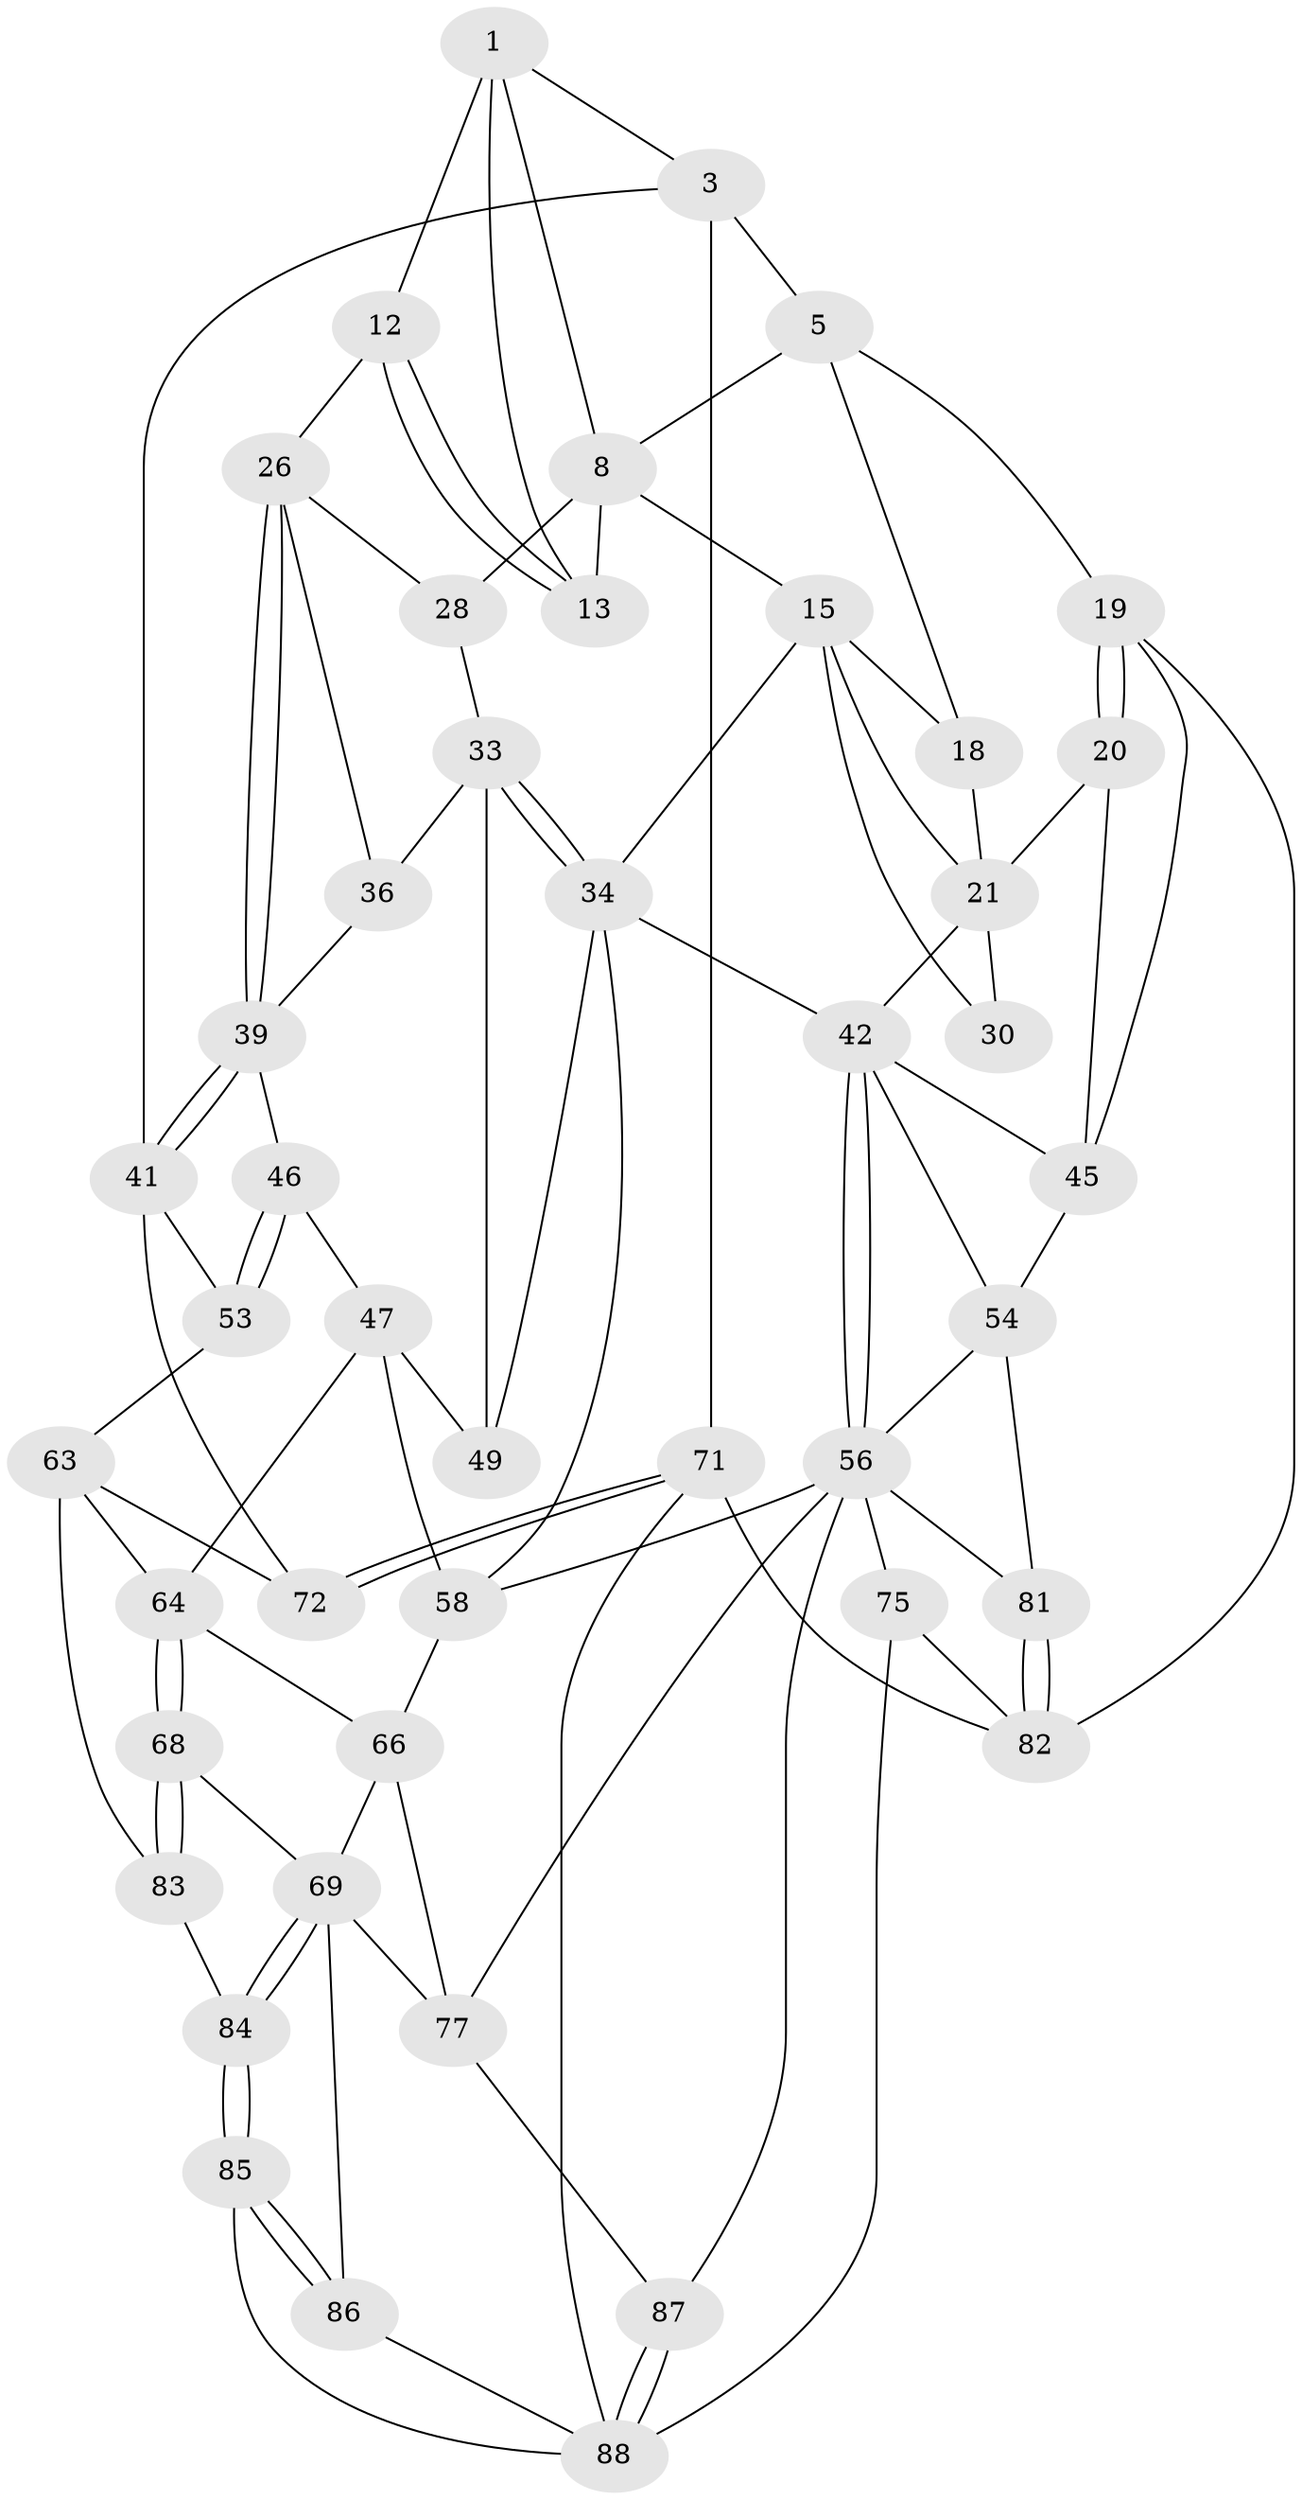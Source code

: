 // original degree distribution, {3: 0.02197802197802198, 6: 0.23076923076923078, 5: 0.4835164835164835, 4: 0.26373626373626374}
// Generated by graph-tools (version 1.1) at 2025/21/03/04/25 18:21:28]
// undirected, 45 vertices, 100 edges
graph export_dot {
graph [start="1"]
  node [color=gray90,style=filled];
  1 [pos="+0.8334347977828357+0",super="+6+2"];
  3 [pos="+1+0.1887445593006509",super="+4"];
  5 [pos="+0.8304597182343293+0",super="+11"];
  8 [pos="+0.7088117218938491+0.11982780961086112",super="+25+9"];
  12 [pos="+1+0.19998477183484317"];
  13 [pos="+0.8995088526568529+0.11650290907038123",super="+23"];
  15 [pos="+0.47060419489253336+0.1364590515744968",super="+31+16"];
  18 [pos="+0.2770611062459602+0"];
  19 [pos="+0+0.17642054149259503"];
  20 [pos="+0+0.18997523986964435"];
  21 [pos="+0+0.18734754212084867",super="+38+22"];
  26 [pos="+0.9393852373726506+0.29874828683628646",super="+27"];
  28 [pos="+0.7891162538938712+0.23172016196318168",super="+32"];
  30 [pos="+0.22139953372893667+0.3094580187207526"];
  33 [pos="+0.5514980172849591+0.37013626090466967",super="+37"];
  34 [pos="+0.5043672439200602+0.4023097304152514",super="+51+35"];
  36 [pos="+0.7488795999441341+0.37772897088562013"];
  39 [pos="+0.9018214889511146+0.4303064756668645",super="+40"];
  41 [pos="+1+0.4688841035767842",super="+52"];
  42 [pos="+0.3468400550651304+0.44958227446709326",super="+43"];
  45 [pos="+0.08155635094522257+0.4308528632209674",super="+50"];
  46 [pos="+0.8695838348916963+0.5290510983652288"];
  47 [pos="+0.7829581169630433+0.5426756388975793",super="+48+62"];
  49 [pos="+0.7211839441867951+0.48852741426675683"];
  53 [pos="+0.9148631276299363+0.6044565223117015"];
  54 [pos="+0.009557645584571612+0.7195098205511513",super="+55"];
  56 [pos="+0.33778113491532896+0.5947408254529442",super="+57+61"];
  58 [pos="+0.7054933745853216+0.5721077047892976",super="+59"];
  63 [pos="+0.8678365221244803+0.6815452205855266",super="+79"];
  64 [pos="+0.8364114346755661+0.7111173078496191",super="+65"];
  66 [pos="+0.6865009040752067+0.6805482809723836",super="+67"];
  68 [pos="+0.8289701929636701+0.7387462125254071"];
  69 [pos="+0.7969378575415442+0.7681279706873982",super="+70"];
  71 [pos="+1+1"];
  72 [pos="+1+0.9921683170037411"];
  75 [pos="+0.32665088667252384+0.8599261124876264",super="+89"];
  77 [pos="+0.6107007380052799+0.8145954407044983",super="+78"];
  81 [pos="+0+1"];
  82 [pos="+0+1"];
  83 [pos="+0.9379268045590502+0.8694490634288741"];
  84 [pos="+0.8343240353928784+0.9220234601005398"];
  85 [pos="+0.7367917619105081+1"];
  86 [pos="+0.7234826505604104+1"];
  87 [pos="+0.4457527228064265+0.9286711490433551"];
  88 [pos="+0.44740805044205045+0.9429963082334731",super="+90"];
  1 -- 8;
  1 -- 13 [weight=2];
  1 -- 3;
  1 -- 12;
  3 -- 41;
  3 -- 5 [weight=2];
  3 -- 71;
  5 -- 18;
  5 -- 19;
  5 -- 8;
  8 -- 28 [weight=2];
  8 -- 13;
  8 -- 15;
  12 -- 13;
  12 -- 13;
  12 -- 26;
  15 -- 18;
  15 -- 30;
  15 -- 34;
  15 -- 21;
  18 -- 21;
  19 -- 20;
  19 -- 20;
  19 -- 82;
  19 -- 45;
  20 -- 21;
  20 -- 45;
  21 -- 30 [weight=2];
  21 -- 42;
  26 -- 39;
  26 -- 39;
  26 -- 28;
  26 -- 36;
  28 -- 33;
  33 -- 34;
  33 -- 34;
  33 -- 36;
  33 -- 49;
  34 -- 49;
  34 -- 58;
  34 -- 42;
  36 -- 39;
  39 -- 41;
  39 -- 41;
  39 -- 46;
  41 -- 72;
  41 -- 53;
  42 -- 56;
  42 -- 56;
  42 -- 45;
  42 -- 54;
  45 -- 54;
  46 -- 47;
  46 -- 53;
  46 -- 53;
  47 -- 49;
  47 -- 58 [weight=2];
  47 -- 64;
  53 -- 63;
  54 -- 81;
  54 -- 56;
  56 -- 81;
  56 -- 75 [weight=2];
  56 -- 87;
  56 -- 58;
  56 -- 77;
  58 -- 66;
  63 -- 64;
  63 -- 72;
  63 -- 83;
  64 -- 68;
  64 -- 68;
  64 -- 66;
  66 -- 69;
  66 -- 77;
  68 -- 69;
  68 -- 83;
  68 -- 83;
  69 -- 84;
  69 -- 84;
  69 -- 77;
  69 -- 86;
  71 -- 72;
  71 -- 72;
  71 -- 82;
  71 -- 88;
  75 -- 82;
  75 -- 88;
  77 -- 87;
  81 -- 82;
  81 -- 82;
  83 -- 84;
  84 -- 85;
  84 -- 85;
  85 -- 86;
  85 -- 86;
  85 -- 88;
  86 -- 88;
  87 -- 88;
  87 -- 88;
}
